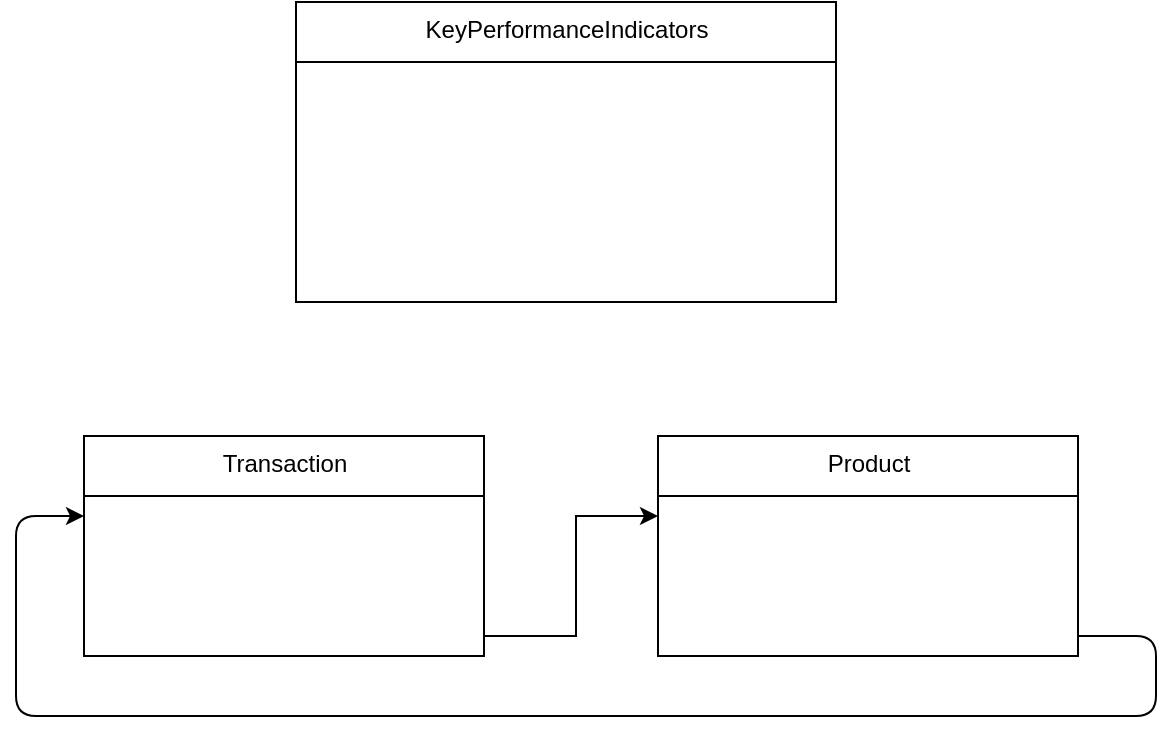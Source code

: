 <mxfile>
    <diagram id="hG5b_Shiqk1ZeHrBUxI9" name="Page-1">
        <mxGraphModel dx="1692" dy="729" grid="1" gridSize="10" guides="1" tooltips="1" connect="1" arrows="1" fold="1" page="1" pageScale="1" pageWidth="850" pageHeight="1100" background="none" math="0" shadow="0">
            <root>
                <mxCell id="0"/>
                <mxCell id="1" parent="0"/>
                <mxCell id="68" value="Transaction" style="swimlane;fontStyle=0;align=center;verticalAlign=top;childLayout=stackLayout;horizontal=1;startSize=30;horizontalStack=0;resizeParent=1;resizeParentMax=0;resizeLast=0;collapsible=0;marginBottom=0;html=1;rounded=0;" parent="1" vertex="1">
                    <mxGeometry x="174" y="280" width="200" height="110" as="geometry"/>
                </mxCell>
                <mxCell id="69" value="&lt;font color=&quot;#ffffff&quot;&gt;id : mongoDB Id&lt;/font&gt;" style="text;html=1;strokeColor=none;fillColor=none;align=left;verticalAlign=middle;spacingLeft=4;spacingRight=4;overflow=hidden;rotatable=0;points=[[0,0.5],[1,0.5]];portConstraint=eastwest;fontColor=#808080;rounded=0;" parent="68" vertex="1">
                    <mxGeometry y="30" width="200" height="20" as="geometry"/>
                </mxCell>
                <mxCell id="70" value="buyer : string" style="text;html=1;strokeColor=none;fillColor=none;align=left;verticalAlign=middle;spacingLeft=4;spacingRight=4;overflow=hidden;rotatable=0;points=[[0,0.5],[1,0.5]];portConstraint=eastwest;fontColor=#FFFFFF;rounded=0;" parent="68" vertex="1">
                    <mxGeometry y="50" width="200" height="20" as="geometry"/>
                </mxCell>
                <mxCell id="71" value="amount : currency" style="text;html=1;strokeColor=none;fillColor=none;align=left;verticalAlign=middle;spacingLeft=4;spacingRight=4;overflow=hidden;rotatable=0;points=[[0,0.5],[1,0.5]];portConstraint=eastwest;fontColor=#FFFFFF;rounded=0;" parent="68" vertex="1">
                    <mxGeometry y="70" width="200" height="20" as="geometry"/>
                </mxCell>
                <mxCell id="72" value="productIds : Array&amp;lt;mongoDB Id&amp;gt;" style="text;html=1;strokeColor=none;fillColor=none;align=left;verticalAlign=middle;spacingLeft=4;spacingRight=4;overflow=hidden;rotatable=0;points=[[0,0.5],[1,0.5]];portConstraint=eastwest;fontColor=#FFFFFF;rounded=0;" parent="68" vertex="1">
                    <mxGeometry y="90" width="200" height="20" as="geometry"/>
                </mxCell>
                <mxCell id="74" value="KeyPerformanceIndicators" style="swimlane;fontStyle=0;align=center;verticalAlign=top;childLayout=stackLayout;horizontal=1;startSize=30;horizontalStack=0;resizeParent=1;resizeParentMax=0;resizeLast=0;collapsible=0;marginBottom=0;html=1;rounded=0;" parent="1" vertex="1">
                    <mxGeometry x="280" y="63" width="270" height="150" as="geometry"/>
                </mxCell>
                <mxCell id="75" value="&lt;font color=&quot;#ffffff&quot;&gt;totalProfit : currency&lt;/font&gt;" style="text;html=1;strokeColor=none;fillColor=none;align=left;verticalAlign=middle;spacingLeft=4;spacingRight=4;overflow=hidden;rotatable=0;points=[[0,0.5],[1,0.5]];portConstraint=eastwest;fontColor=#808080;rounded=0;" parent="74" vertex="1">
                    <mxGeometry y="30" width="270" height="20" as="geometry"/>
                </mxCell>
                <mxCell id="76" value="totalRevenue : currency" style="text;html=1;strokeColor=none;fillColor=none;align=left;verticalAlign=middle;spacingLeft=4;spacingRight=4;overflow=hidden;rotatable=0;points=[[0,0.5],[1,0.5]];portConstraint=eastwest;fontColor=#FFFFFF;rounded=0;" parent="74" vertex="1">
                    <mxGeometry y="50" width="270" height="20" as="geometry"/>
                </mxCell>
                <mxCell id="77" value="totalExpenses : currency" style="text;html=1;strokeColor=none;fillColor=none;align=left;verticalAlign=middle;spacingLeft=4;spacingRight=4;overflow=hidden;rotatable=0;points=[[0,0.5],[1,0.5]];portConstraint=eastwest;fontColor=#FFFFFF;rounded=0;" parent="74" vertex="1">
                    <mxGeometry y="70" width="270" height="20" as="geometry"/>
                </mxCell>
                <mxCell id="78" value="expensesByCategory : Map&amp;lt;string: currency&amp;gt;" style="text;html=1;strokeColor=none;fillColor=none;align=left;verticalAlign=middle;spacingLeft=4;spacingRight=4;overflow=hidden;rotatable=0;points=[[0,0.5],[1,0.5]];portConstraint=eastwest;fontColor=#FFFFFF;rounded=0;" parent="74" vertex="1">
                    <mxGeometry y="90" width="270" height="20" as="geometry"/>
                </mxCell>
                <mxCell id="85" value="dailyData : Array&amp;lt;Object&amp;gt;" style="text;html=1;strokeColor=none;fillColor=none;align=left;verticalAlign=middle;spacingLeft=4;spacingRight=4;overflow=hidden;rotatable=0;points=[[0,0.5],[1,0.5]];portConstraint=eastwest;fontColor=#FFFFFF;rounded=0;" parent="74" vertex="1">
                    <mxGeometry y="110" width="270" height="20" as="geometry"/>
                </mxCell>
                <mxCell id="128" value="monthlyData : Array&amp;lt;Object&amp;gt;" style="text;html=1;strokeColor=none;fillColor=none;align=left;verticalAlign=middle;spacingLeft=4;spacingRight=4;overflow=hidden;rotatable=0;points=[[0,0.5],[1,0.5]];portConstraint=eastwest;fontColor=#FFFFFF;rounded=0;" vertex="1" parent="74">
                    <mxGeometry y="130" width="270" height="20" as="geometry"/>
                </mxCell>
                <mxCell id="112" value="Product" style="swimlane;fontStyle=0;align=center;verticalAlign=top;childLayout=stackLayout;horizontal=1;startSize=30;horizontalStack=0;resizeParent=1;resizeParentMax=0;resizeLast=0;collapsible=0;marginBottom=0;html=1;rounded=0;" parent="1" vertex="1">
                    <mxGeometry x="461" y="280" width="210" height="110" as="geometry"/>
                </mxCell>
                <mxCell id="113" value="&lt;font color=&quot;#ffffff&quot;&gt;id : mongoDB Id&lt;/font&gt;" style="text;html=1;strokeColor=none;fillColor=none;align=left;verticalAlign=middle;spacingLeft=4;spacingRight=4;overflow=hidden;rotatable=0;points=[[0,0.5],[1,0.5]];portConstraint=eastwest;fontColor=#808080;rounded=0;" parent="112" vertex="1">
                    <mxGeometry y="30" width="210" height="20" as="geometry"/>
                </mxCell>
                <mxCell id="115" value="price : currency" style="text;html=1;strokeColor=none;fillColor=none;align=left;verticalAlign=middle;spacingLeft=4;spacingRight=4;overflow=hidden;rotatable=0;points=[[0,0.5],[1,0.5]];portConstraint=eastwest;fontColor=#FFFFFF;rounded=0;" parent="112" vertex="1">
                    <mxGeometry y="50" width="210" height="20" as="geometry"/>
                </mxCell>
                <mxCell id="116" value="expense : currency" style="text;html=1;strokeColor=none;fillColor=none;align=left;verticalAlign=middle;spacingLeft=4;spacingRight=4;overflow=hidden;rotatable=0;points=[[0,0.5],[1,0.5]];portConstraint=eastwest;fontColor=#FFFFFF;rounded=0;" parent="112" vertex="1">
                    <mxGeometry y="70" width="210" height="20" as="geometry"/>
                </mxCell>
                <mxCell id="117" value="transactions :&amp;nbsp; Array&amp;lt;mongoDB ID&amp;gt;" style="text;html=1;strokeColor=none;fillColor=none;align=left;verticalAlign=middle;spacingLeft=4;spacingRight=4;overflow=hidden;rotatable=0;points=[[0,0.5],[1,0.5]];portConstraint=eastwest;fontColor=#FFFFFF;rounded=0;" parent="112" vertex="1">
                    <mxGeometry y="90" width="210" height="20" as="geometry"/>
                </mxCell>
                <mxCell id="124" style="edgeStyle=none;html=1;exitX=1;exitY=0.5;exitDx=0;exitDy=0;entryX=0;entryY=0.5;entryDx=0;entryDy=0;rounded=0;" parent="1" source="72" edge="1" target="113">
                    <mxGeometry relative="1" as="geometry">
                        <mxPoint x="290" y="350" as="sourcePoint"/>
                        <mxPoint x="530" y="600" as="targetPoint"/>
                        <Array as="points">
                            <mxPoint x="420" y="380"/>
                            <mxPoint x="420" y="320"/>
                        </Array>
                    </mxGeometry>
                </mxCell>
                <mxCell id="131" style="edgeStyle=none;html=1;exitX=1;exitY=0.5;exitDx=0;exitDy=0;entryX=0;entryY=0.5;entryDx=0;entryDy=0;" edge="1" parent="1" source="117" target="69">
                    <mxGeometry relative="1" as="geometry">
                        <mxPoint x="110" y="330" as="targetPoint"/>
                        <Array as="points">
                            <mxPoint x="710" y="380"/>
                            <mxPoint x="710" y="420"/>
                            <mxPoint x="140" y="420"/>
                            <mxPoint x="140" y="320"/>
                        </Array>
                    </mxGeometry>
                </mxCell>
            </root>
        </mxGraphModel>
    </diagram>
</mxfile>